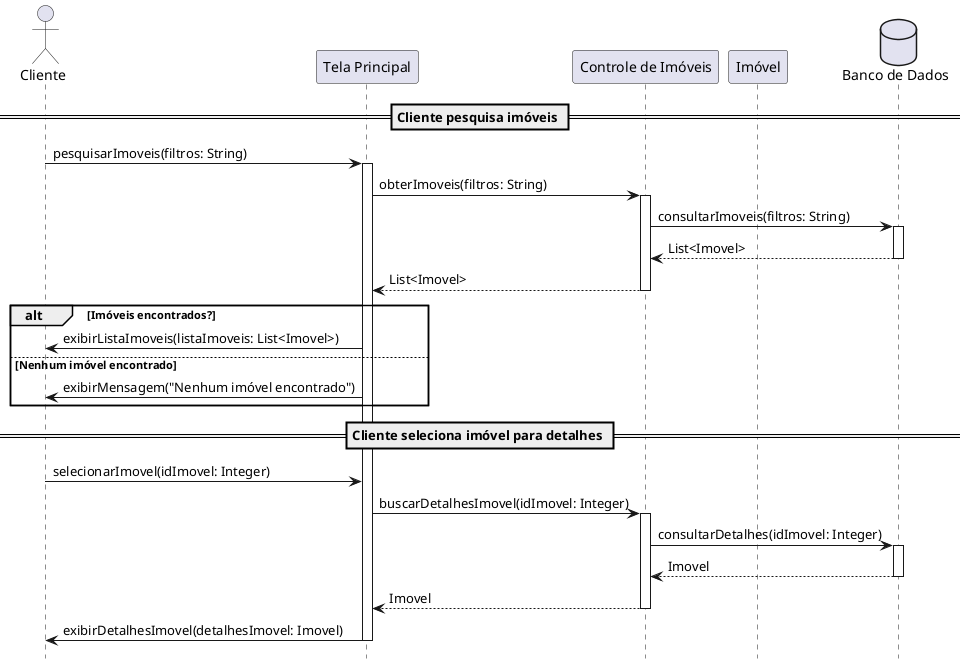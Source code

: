 @startuml "Visualizar Imóveis - Cliente"
hide footbox

actor Cliente as cliente
participant "Tela Principal" as tela_principal
participant "Controle de Imóveis" as controle_imoveis
participant "Imóvel" as imovel
database "Banco de Dados" as bd

== Cliente pesquisa imóveis ==

cliente -> tela_principal: pesquisarImoveis(filtros: String)
activate tela_principal

tela_principal -> controle_imoveis: obterImoveis(filtros: String)
activate controle_imoveis

controle_imoveis -> bd: consultarImoveis(filtros: String)
activate bd
bd --> controle_imoveis: List<Imovel>
deactivate bd

controle_imoveis --> tela_principal: List<Imovel>
deactivate controle_imoveis

alt Imóveis encontrados?
    tela_principal -> cliente: exibirListaImoveis(listaImoveis: List<Imovel>)
else Nenhum imóvel encontrado
    tela_principal -> cliente: exibirMensagem("Nenhum imóvel encontrado")
end

== Cliente seleciona imóvel para detalhes ==

cliente -> tela_principal: selecionarImovel(idImovel: Integer)
tela_principal -> controle_imoveis: buscarDetalhesImovel(idImovel: Integer)
activate controle_imoveis

controle_imoveis -> bd: consultarDetalhes(idImovel: Integer)
activate bd
bd --> controle_imoveis: Imovel
deactivate bd

controle_imoveis --> tela_principal: Imovel
deactivate controle_imoveis

tela_principal -> cliente: exibirDetalhesImovel(detalhesImovel: Imovel)

deactivate tela_principal

@enduml
